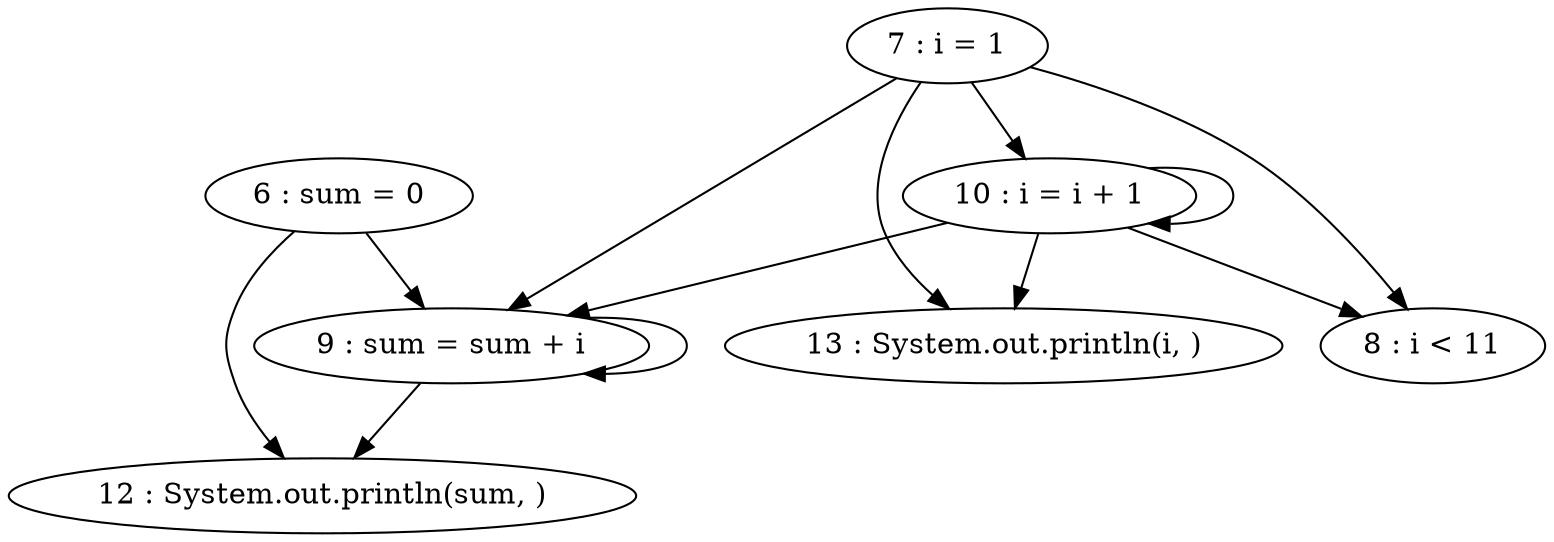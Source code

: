 digraph G {
"6 : sum = 0"
"6 : sum = 0" -> "12 : System.out.println(sum, )"
"6 : sum = 0" -> "9 : sum = sum + i"
"7 : i = 1"
"7 : i = 1" -> "10 : i = i + 1"
"7 : i = 1" -> "8 : i < 11"
"7 : i = 1" -> "13 : System.out.println(i, )"
"7 : i = 1" -> "9 : sum = sum + i"
"8 : i < 11"
"9 : sum = sum + i"
"9 : sum = sum + i" -> "12 : System.out.println(sum, )"
"9 : sum = sum + i" -> "9 : sum = sum + i"
"10 : i = i + 1"
"10 : i = i + 1" -> "10 : i = i + 1"
"10 : i = i + 1" -> "8 : i < 11"
"10 : i = i + 1" -> "13 : System.out.println(i, )"
"10 : i = i + 1" -> "9 : sum = sum + i"
"8 : i < 11"
"12 : System.out.println(sum, )"
"13 : System.out.println(i, )"
}